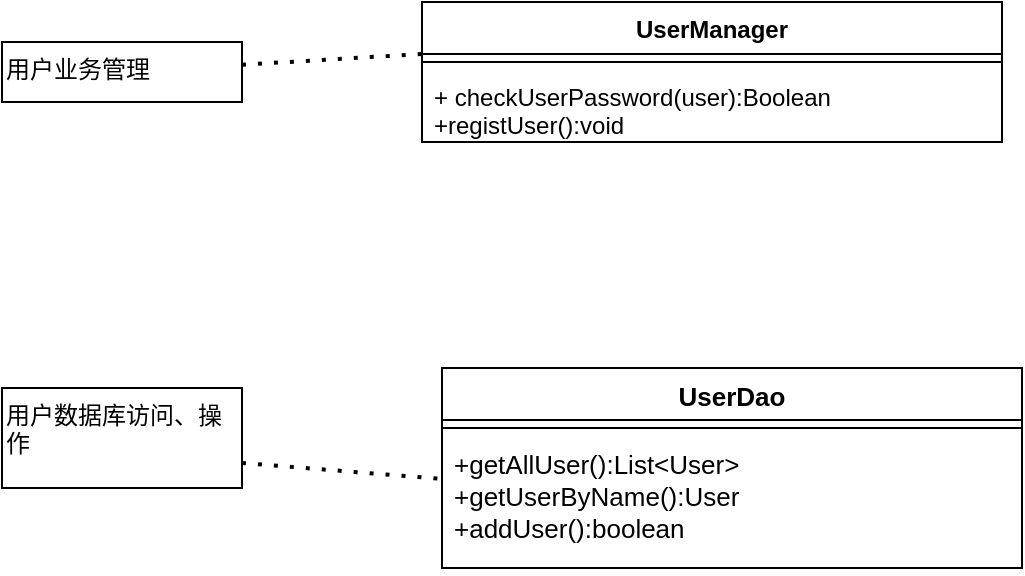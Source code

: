 <mxfile version="14.8.5" type="github">
  <diagram name="Page-1" id="e7e014a7-5840-1c2e-5031-d8a46d1fe8dd">
    <mxGraphModel dx="1038" dy="580" grid="1" gridSize="10" guides="1" tooltips="1" connect="1" arrows="1" fold="1" page="1" pageScale="1" pageWidth="1169" pageHeight="826" background="none" math="0" shadow="0">
      <root>
        <mxCell id="0" />
        <mxCell id="1" parent="0" />
        <mxCell id="0XWqIrfSSYyE24iwFpcM-41" value="UserManager" style="swimlane;fontStyle=1;align=center;verticalAlign=top;childLayout=stackLayout;horizontal=1;startSize=26;horizontalStack=0;resizeParent=1;resizeParentMax=0;resizeLast=0;collapsible=1;marginBottom=0;" vertex="1" parent="1">
          <mxGeometry x="260" y="170" width="290" height="70" as="geometry" />
        </mxCell>
        <mxCell id="0XWqIrfSSYyE24iwFpcM-43" value="" style="line;strokeWidth=1;fillColor=none;align=left;verticalAlign=middle;spacingTop=-1;spacingLeft=3;spacingRight=3;rotatable=0;labelPosition=right;points=[];portConstraint=eastwest;" vertex="1" parent="0XWqIrfSSYyE24iwFpcM-41">
          <mxGeometry y="26" width="290" height="8" as="geometry" />
        </mxCell>
        <mxCell id="0XWqIrfSSYyE24iwFpcM-44" value="+ checkUserPassword(user):Boolean&#xa;+registUser():void&#xa;" style="text;strokeColor=none;fillColor=none;align=left;verticalAlign=top;spacingLeft=4;spacingRight=4;overflow=hidden;rotatable=0;points=[[0,0.5],[1,0.5]];portConstraint=eastwest;" vertex="1" parent="0XWqIrfSSYyE24iwFpcM-41">
          <mxGeometry y="34" width="290" height="36" as="geometry" />
        </mxCell>
        <mxCell id="0XWqIrfSSYyE24iwFpcM-56" value="用户业务管理" style="rounded=0;whiteSpace=wrap;html=1;shadow=0;glass=0;gradientDirection=north;align=left;verticalAlign=top;" vertex="1" parent="1">
          <mxGeometry x="50" y="190" width="120" height="30" as="geometry" />
        </mxCell>
        <mxCell id="0XWqIrfSSYyE24iwFpcM-57" value="用户数据库访问、操作" style="rounded=0;whiteSpace=wrap;html=1;shadow=0;glass=0;gradientDirection=north;align=left;verticalAlign=top;" vertex="1" parent="1">
          <mxGeometry x="50" y="363" width="120" height="50" as="geometry" />
        </mxCell>
        <mxCell id="0XWqIrfSSYyE24iwFpcM-58" value="" style="endArrow=none;dashed=1;html=1;dashPattern=1 3;strokeWidth=2;entryX=0.008;entryY=0.369;entryDx=0;entryDy=0;entryPerimeter=0;" edge="1" parent="1" source="0XWqIrfSSYyE24iwFpcM-56" target="0XWqIrfSSYyE24iwFpcM-41">
          <mxGeometry width="50" height="50" relative="1" as="geometry">
            <mxPoint x="170" y="245" as="sourcePoint" />
            <mxPoint x="240.711" y="195" as="targetPoint" />
          </mxGeometry>
        </mxCell>
        <mxCell id="0XWqIrfSSYyE24iwFpcM-59" value="" style="endArrow=none;dashed=1;html=1;dashPattern=1 3;strokeWidth=2;exitX=1;exitY=0.75;exitDx=0;exitDy=0;" edge="1" parent="1" source="0XWqIrfSSYyE24iwFpcM-57" target="0XWqIrfSSYyE24iwFpcM-62">
          <mxGeometry width="50" height="50" relative="1" as="geometry">
            <mxPoint x="170" y="319.997" as="sourcePoint" />
            <mxPoint x="262" y="321" as="targetPoint" />
          </mxGeometry>
        </mxCell>
        <mxCell id="0XWqIrfSSYyE24iwFpcM-60" value="UserDao" style="swimlane;fontStyle=1;align=center;verticalAlign=top;childLayout=stackLayout;horizontal=1;startSize=26;horizontalStack=0;resizeParent=1;resizeParentMax=0;resizeLast=0;collapsible=1;marginBottom=0;fontSize=13;" vertex="1" parent="1">
          <mxGeometry x="270" y="353" width="290" height="100" as="geometry" />
        </mxCell>
        <mxCell id="0XWqIrfSSYyE24iwFpcM-61" value="" style="line;strokeWidth=1;fillColor=none;align=left;verticalAlign=middle;spacingTop=-1;spacingLeft=3;spacingRight=3;rotatable=0;labelPosition=right;points=[];portConstraint=eastwest;" vertex="1" parent="0XWqIrfSSYyE24iwFpcM-60">
          <mxGeometry y="26" width="290" height="8" as="geometry" />
        </mxCell>
        <mxCell id="0XWqIrfSSYyE24iwFpcM-62" value="+getAllUser():List&lt;User&gt;&#xa;+getUserByName():User&#xa;+addUser():boolean" style="text;strokeColor=none;fillColor=none;align=left;verticalAlign=top;spacingLeft=4;spacingRight=4;overflow=hidden;rotatable=0;points=[[0,0.5],[1,0.5]];portConstraint=eastwest;fontSize=13;" vertex="1" parent="0XWqIrfSSYyE24iwFpcM-60">
          <mxGeometry y="34" width="290" height="66" as="geometry" />
        </mxCell>
      </root>
    </mxGraphModel>
  </diagram>
</mxfile>
